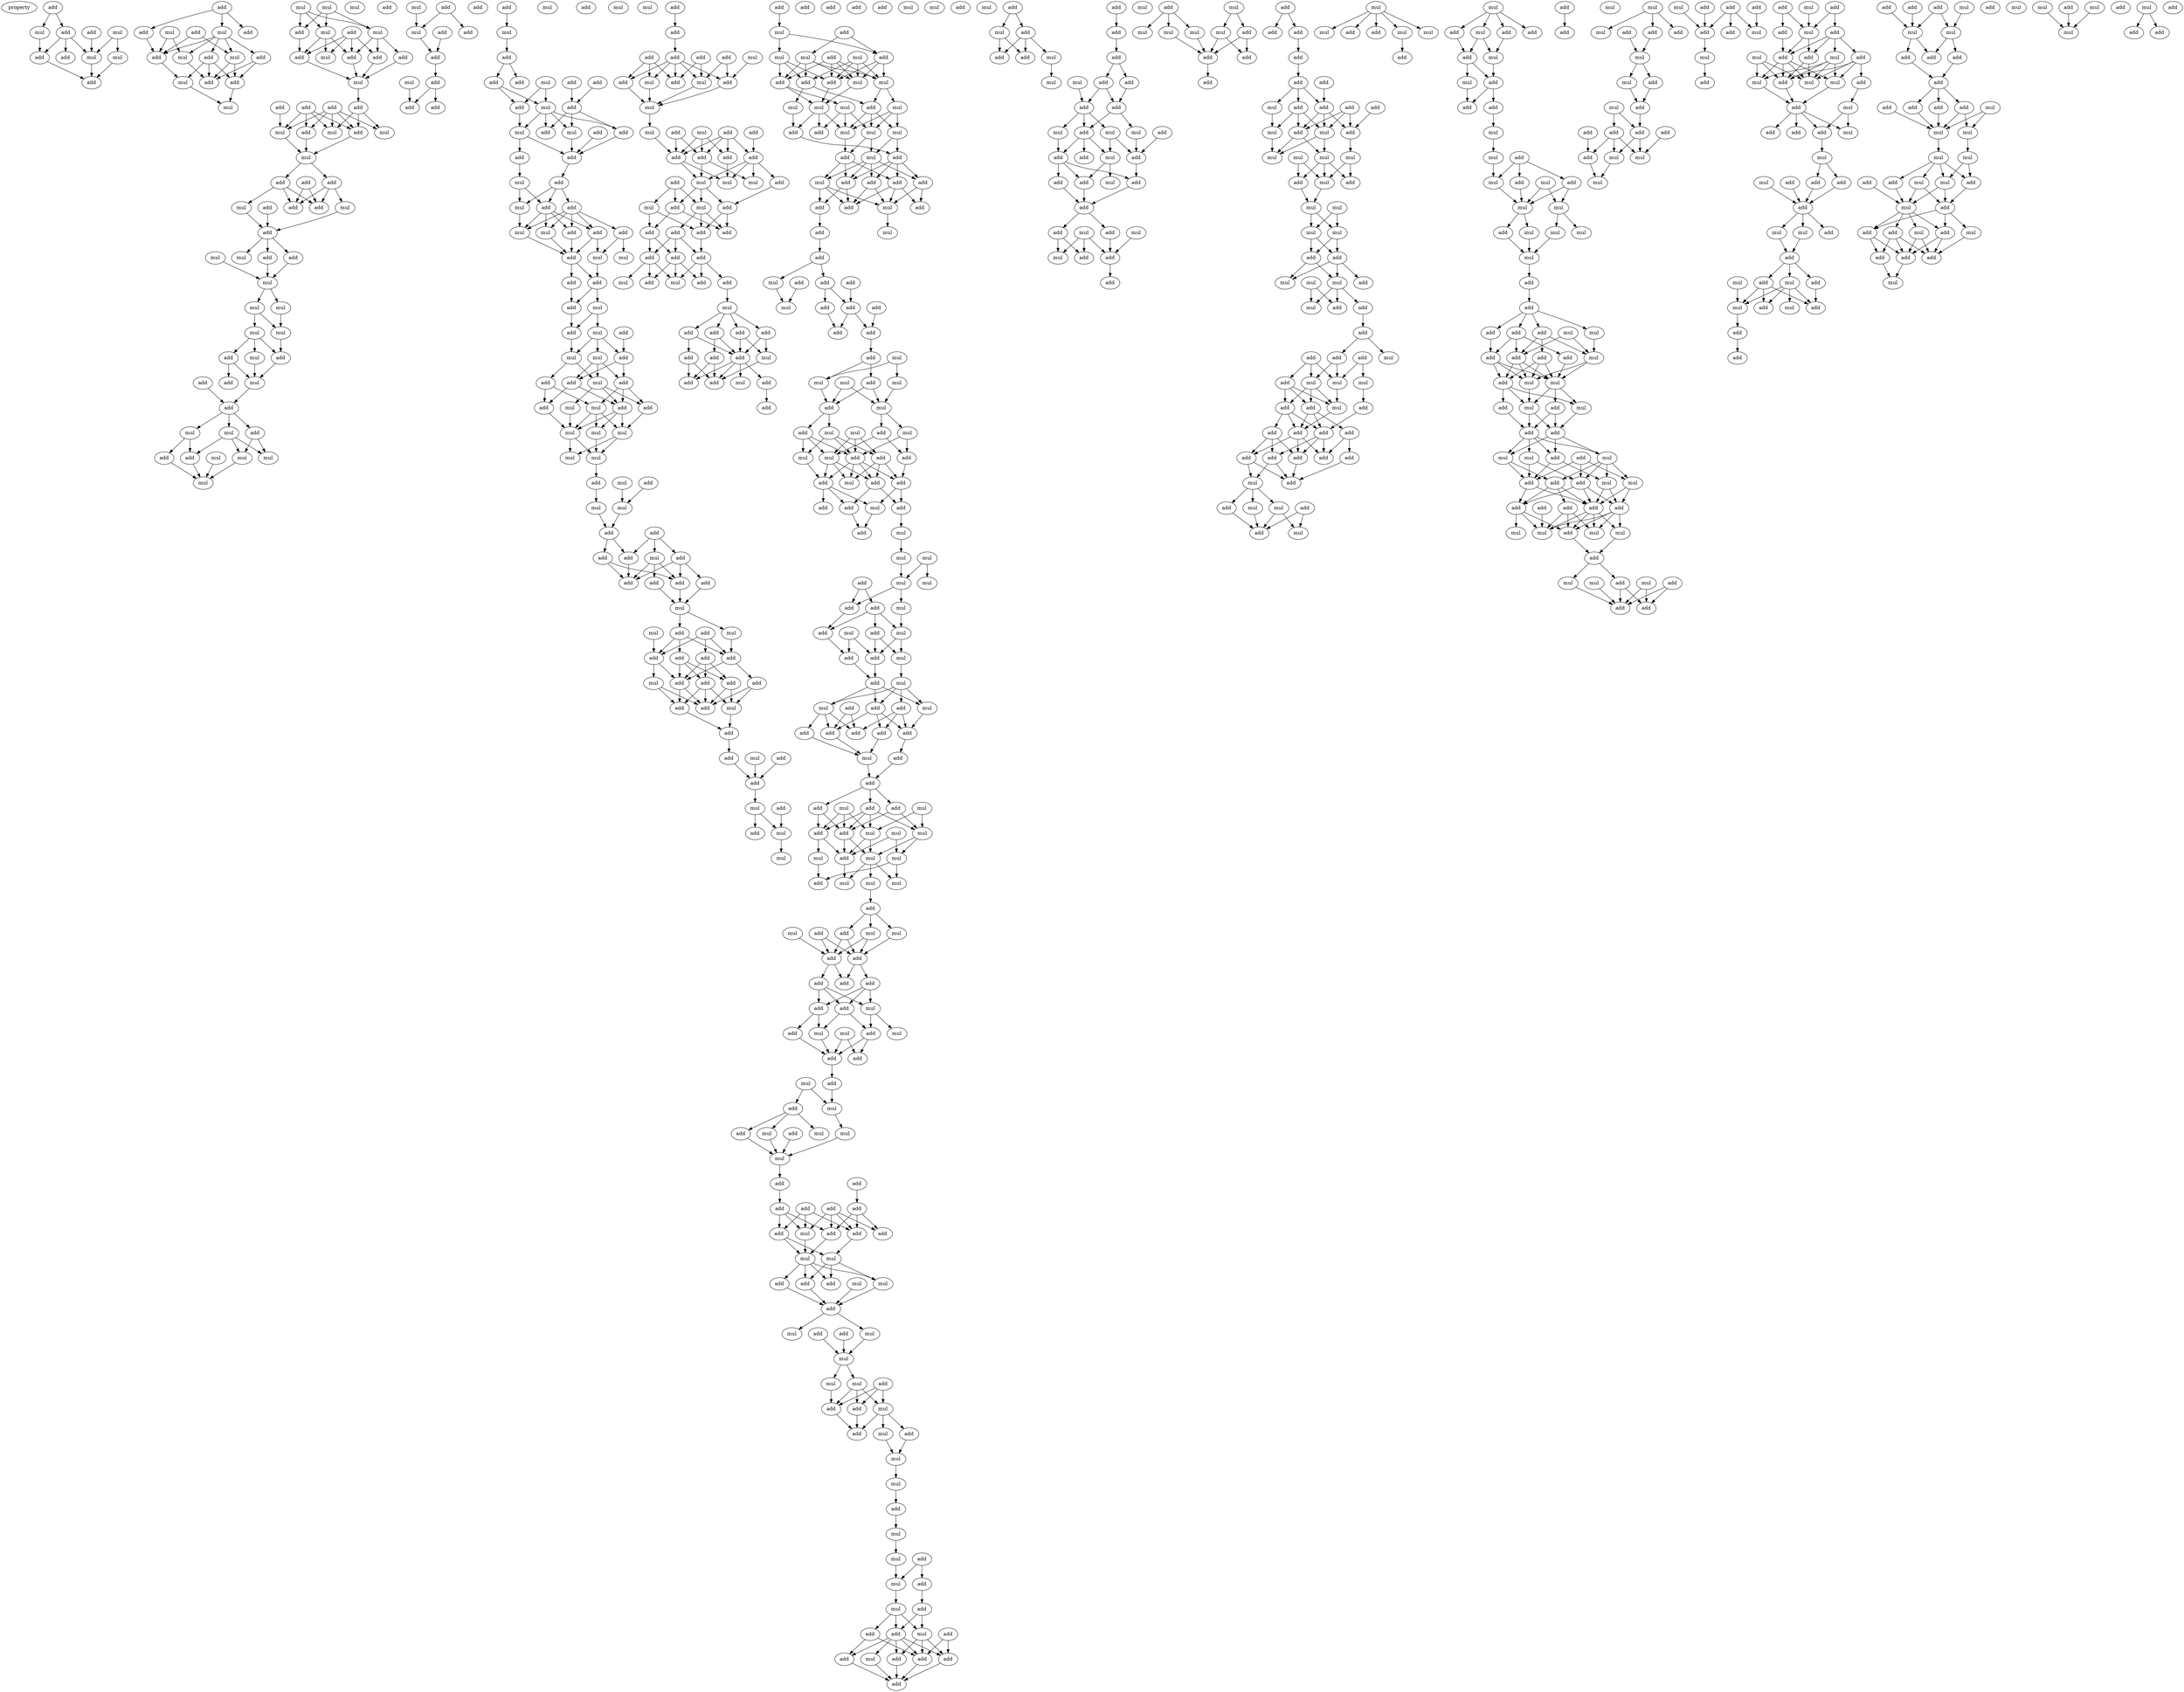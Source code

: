 digraph {
    node [fontcolor=black]
    property [mul=2,lf=1.1]
    0 [ label = add ];
    1 [ label = mul ];
    2 [ label = add ];
    3 [ label = mul ];
    4 [ label = add ];
    5 [ label = add ];
    6 [ label = add ];
    7 [ label = mul ];
    8 [ label = mul ];
    9 [ label = add ];
    10 [ label = add ];
    11 [ label = add ];
    12 [ label = add ];
    13 [ label = add ];
    14 [ label = mul ];
    15 [ label = mul ];
    16 [ label = mul ];
    17 [ label = add ];
    18 [ label = add ];
    19 [ label = add ];
    20 [ label = mul ];
    21 [ label = mul ];
    22 [ label = add ];
    23 [ label = add ];
    24 [ label = mul ];
    25 [ label = mul ];
    26 [ label = mul ];
    27 [ label = mul ];
    28 [ label = add ];
    29 [ label = mul ];
    30 [ label = add ];
    31 [ label = mul ];
    32 [ label = add ];
    33 [ label = add ];
    34 [ label = add ];
    35 [ label = add ];
    36 [ label = mul ];
    37 [ label = add ];
    38 [ label = add ];
    39 [ label = add ];
    40 [ label = add ];
    41 [ label = mul ];
    42 [ label = mul ];
    43 [ label = add ];
    44 [ label = mul ];
    45 [ label = add ];
    46 [ label = mul ];
    47 [ label = add ];
    48 [ label = add ];
    49 [ label = add ];
    50 [ label = add ];
    51 [ label = add ];
    52 [ label = mul ];
    53 [ label = mul ];
    54 [ label = add ];
    55 [ label = add ];
    56 [ label = add ];
    57 [ label = mul ];
    58 [ label = mul ];
    59 [ label = add ];
    60 [ label = mul ];
    61 [ label = mul ];
    62 [ label = mul ];
    63 [ label = mul ];
    64 [ label = add ];
    65 [ label = mul ];
    66 [ label = mul ];
    67 [ label = add ];
    68 [ label = add ];
    69 [ label = mul ];
    70 [ label = add ];
    71 [ label = add ];
    72 [ label = mul ];
    73 [ label = add ];
    74 [ label = mul ];
    75 [ label = add ];
    76 [ label = mul ];
    77 [ label = mul ];
    78 [ label = add ];
    79 [ label = add ];
    80 [ label = mul ];
    81 [ label = mul ];
    82 [ label = mul ];
    83 [ label = mul ];
    84 [ label = add ];
    85 [ label = add ];
    86 [ label = add ];
    87 [ label = mul ];
    88 [ label = add ];
    89 [ label = add ];
    90 [ label = mul ];
    91 [ label = add ];
    92 [ label = add ];
    93 [ label = add ];
    94 [ label = add ];
    95 [ label = mul ];
    96 [ label = add ];
    97 [ label = add ];
    98 [ label = add ];
    99 [ label = add ];
    100 [ label = mul ];
    101 [ label = add ];
    102 [ label = mul ];
    103 [ label = add ];
    104 [ label = add ];
    105 [ label = add ];
    106 [ label = mul ];
    107 [ label = add ];
    108 [ label = mul ];
    109 [ label = add ];
    110 [ label = add ];
    111 [ label = add ];
    112 [ label = add ];
    113 [ label = mul ];
    114 [ label = add ];
    115 [ label = mul ];
    116 [ label = add ];
    117 [ label = mul ];
    118 [ label = add ];
    119 [ label = add ];
    120 [ label = add ];
    121 [ label = mul ];
    122 [ label = mul ];
    123 [ label = add ];
    124 [ label = mul ];
    125 [ label = add ];
    126 [ label = add ];
    127 [ label = add ];
    128 [ label = mul ];
    129 [ label = mul ];
    130 [ label = add ];
    131 [ label = add ];
    132 [ label = mul ];
    133 [ label = add ];
    134 [ label = mul ];
    135 [ label = mul ];
    136 [ label = add ];
    137 [ label = add ];
    138 [ label = add ];
    139 [ label = add ];
    140 [ label = mul ];
    141 [ label = add ];
    142 [ label = add ];
    143 [ label = mul ];
    144 [ label = mul ];
    145 [ label = mul ];
    146 [ label = mul ];
    147 [ label = mul ];
    148 [ label = mul ];
    149 [ label = add ];
    150 [ label = mul ];
    151 [ label = add ];
    152 [ label = mul ];
    153 [ label = mul ];
    154 [ label = add ];
    155 [ label = add ];
    156 [ label = mul ];
    157 [ label = add ];
    158 [ label = add ];
    159 [ label = add ];
    160 [ label = add ];
    161 [ label = add ];
    162 [ label = add ];
    163 [ label = add ];
    164 [ label = mul ];
    165 [ label = mul ];
    166 [ label = add ];
    167 [ label = mul ];
    168 [ label = add ];
    169 [ label = add ];
    170 [ label = add ];
    171 [ label = add ];
    172 [ label = add ];
    173 [ label = mul ];
    174 [ label = add ];
    175 [ label = add ];
    176 [ label = add ];
    177 [ label = add ];
    178 [ label = add ];
    179 [ label = add ];
    180 [ label = mul ];
    181 [ label = add ];
    182 [ label = mul ];
    183 [ label = add ];
    184 [ label = add ];
    185 [ label = add ];
    186 [ label = add ];
    187 [ label = mul ];
    188 [ label = mul ];
    189 [ label = add ];
    190 [ label = mul ];
    191 [ label = mul ];
    192 [ label = add ];
    193 [ label = mul ];
    194 [ label = mul ];
    195 [ label = add ];
    196 [ label = add ];
    197 [ label = add ];
    198 [ label = add ];
    199 [ label = mul ];
    200 [ label = add ];
    201 [ label = add ];
    202 [ label = add ];
    203 [ label = add ];
    204 [ label = mul ];
    205 [ label = mul ];
    206 [ label = add ];
    207 [ label = mul ];
    208 [ label = mul ];
    209 [ label = add ];
    210 [ label = add ];
    211 [ label = add ];
    212 [ label = mul ];
    213 [ label = add ];
    214 [ label = add ];
    215 [ label = add ];
    216 [ label = add ];
    217 [ label = add ];
    218 [ label = add ];
    219 [ label = mul ];
    220 [ label = mul ];
    221 [ label = mul ];
    222 [ label = mul ];
    223 [ label = mul ];
    224 [ label = add ];
    225 [ label = add ];
    226 [ label = add ];
    227 [ label = add ];
    228 [ label = add ];
    229 [ label = add ];
    230 [ label = add ];
    231 [ label = add ];
    232 [ label = add ];
    233 [ label = add ];
    234 [ label = add ];
    235 [ label = mul ];
    236 [ label = add ];
    237 [ label = mul ];
    238 [ label = mul ];
    239 [ label = add ];
    240 [ label = add ];
    241 [ label = add ];
    242 [ label = add ];
    243 [ label = add ];
    244 [ label = mul ];
    245 [ label = add ];
    246 [ label = add ];
    247 [ label = mul ];
    248 [ label = add ];
    249 [ label = add ];
    250 [ label = add ];
    251 [ label = add ];
    252 [ label = add ];
    253 [ label = mul ];
    254 [ label = add ];
    255 [ label = add ];
    256 [ label = mul ];
    257 [ label = add ];
    258 [ label = mul ];
    259 [ label = mul ];
    260 [ label = add ];
    261 [ label = mul ];
    262 [ label = mul ];
    263 [ label = add ];
    264 [ label = add ];
    265 [ label = mul ];
    266 [ label = mul ];
    267 [ label = add ];
    268 [ label = mul ];
    269 [ label = mul ];
    270 [ label = mul ];
    271 [ label = mul ];
    272 [ label = add ];
    273 [ label = mul ];
    274 [ label = add ];
    275 [ label = add ];
    276 [ label = add ];
    277 [ label = mul ];
    278 [ label = add ];
    279 [ label = add ];
    280 [ label = add ];
    281 [ label = mul ];
    282 [ label = add ];
    283 [ label = add ];
    284 [ label = add ];
    285 [ label = mul ];
    286 [ label = add ];
    287 [ label = add ];
    288 [ label = mul ];
    289 [ label = add ];
    290 [ label = add ];
    291 [ label = add ];
    292 [ label = mul ];
    293 [ label = add ];
    294 [ label = add ];
    295 [ label = mul ];
    296 [ label = add ];
    297 [ label = add ];
    298 [ label = add ];
    299 [ label = add ];
    300 [ label = add ];
    301 [ label = mul ];
    302 [ label = add ];
    303 [ label = add ];
    304 [ label = mul ];
    305 [ label = mul ];
    306 [ label = add ];
    307 [ label = mul ];
    308 [ label = add ];
    309 [ label = mul ];
    310 [ label = mul ];
    311 [ label = mul ];
    312 [ label = add ];
    313 [ label = mul ];
    314 [ label = add ];
    315 [ label = add ];
    316 [ label = mul ];
    317 [ label = add ];
    318 [ label = add ];
    319 [ label = mul ];
    320 [ label = add ];
    321 [ label = mul ];
    322 [ label = add ];
    323 [ label = add ];
    324 [ label = add ];
    325 [ label = add ];
    326 [ label = add ];
    327 [ label = mul ];
    328 [ label = mul ];
    329 [ label = add ];
    330 [ label = mul ];
    331 [ label = mul ];
    332 [ label = add ];
    333 [ label = mul ];
    334 [ label = mul ];
    335 [ label = mul ];
    336 [ label = add ];
    337 [ label = add ];
    338 [ label = add ];
    339 [ label = add ];
    340 [ label = mul ];
    341 [ label = mul ];
    342 [ label = add ];
    343 [ label = mul ];
    344 [ label = add ];
    345 [ label = add ];
    346 [ label = mul ];
    347 [ label = add ];
    348 [ label = add ];
    349 [ label = mul ];
    350 [ label = mul ];
    351 [ label = add ];
    352 [ label = add ];
    353 [ label = add ];
    354 [ label = add ];
    355 [ label = add ];
    356 [ label = add ];
    357 [ label = add ];
    358 [ label = mul ];
    359 [ label = add ];
    360 [ label = add ];
    361 [ label = add ];
    362 [ label = add ];
    363 [ label = mul ];
    364 [ label = mul ];
    365 [ label = add ];
    366 [ label = add ];
    367 [ label = mul ];
    368 [ label = mul ];
    369 [ label = mul ];
    370 [ label = mul ];
    371 [ label = mul ];
    372 [ label = add ];
    373 [ label = mul ];
    374 [ label = mul ];
    375 [ label = add ];
    376 [ label = mul ];
    377 [ label = mul ];
    378 [ label = add ];
    379 [ label = mul ];
    380 [ label = add ];
    381 [ label = mul ];
    382 [ label = mul ];
    383 [ label = add ];
    384 [ label = add ];
    385 [ label = add ];
    386 [ label = add ];
    387 [ label = add ];
    388 [ label = add ];
    389 [ label = add ];
    390 [ label = add ];
    391 [ label = mul ];
    392 [ label = add ];
    393 [ label = mul ];
    394 [ label = add ];
    395 [ label = mul ];
    396 [ label = mul ];
    397 [ label = add ];
    398 [ label = add ];
    399 [ label = mul ];
    400 [ label = add ];
    401 [ label = mul ];
    402 [ label = add ];
    403 [ label = mul ];
    404 [ label = mul ];
    405 [ label = add ];
    406 [ label = add ];
    407 [ label = mul ];
    408 [ label = mul ];
    409 [ label = add ];
    410 [ label = add ];
    411 [ label = add ];
    412 [ label = add ];
    413 [ label = add ];
    414 [ label = add ];
    415 [ label = add ];
    416 [ label = add ];
    417 [ label = add ];
    418 [ label = mul ];
    419 [ label = add ];
    420 [ label = mul ];
    421 [ label = mul ];
    422 [ label = mul ];
    423 [ label = add ];
    424 [ label = add ];
    425 [ label = mul ];
    426 [ label = add ];
    427 [ label = add ];
    428 [ label = add ];
    429 [ label = mul ];
    430 [ label = mul ];
    431 [ label = add ];
    432 [ label = add ];
    433 [ label = mul ];
    434 [ label = mul ];
    435 [ label = add ];
    436 [ label = mul ];
    437 [ label = add ];
    438 [ label = add ];
    439 [ label = mul ];
    440 [ label = add ];
    441 [ label = mul ];
    442 [ label = add ];
    443 [ label = mul ];
    444 [ label = mul ];
    445 [ label = add ];
    446 [ label = add ];
    447 [ label = mul ];
    448 [ label = mul ];
    449 [ label = add ];
    450 [ label = mul ];
    451 [ label = mul ];
    452 [ label = add ];
    453 [ label = add ];
    454 [ label = mul ];
    455 [ label = add ];
    456 [ label = mul ];
    457 [ label = add ];
    458 [ label = add ];
    459 [ label = mul ];
    460 [ label = mul ];
    461 [ label = add ];
    462 [ label = add ];
    463 [ label = add ];
    464 [ label = mul ];
    465 [ label = add ];
    466 [ label = add ];
    467 [ label = add ];
    468 [ label = add ];
    469 [ label = add ];
    470 [ label = mul ];
    471 [ label = add ];
    472 [ label = mul ];
    473 [ label = add ];
    474 [ label = add ];
    475 [ label = mul ];
    476 [ label = add ];
    477 [ label = add ];
    478 [ label = add ];
    479 [ label = mul ];
    480 [ label = add ];
    481 [ label = add ];
    482 [ label = add ];
    483 [ label = add ];
    484 [ label = add ];
    485 [ label = mul ];
    486 [ label = mul ];
    487 [ label = mul ];
    488 [ label = add ];
    489 [ label = mul ];
    490 [ label = add ];
    491 [ label = add ];
    492 [ label = mul ];
    493 [ label = add ];
    494 [ label = add ];
    495 [ label = add ];
    496 [ label = add ];
    497 [ label = mul ];
    498 [ label = add ];
    499 [ label = add ];
    500 [ label = mul ];
    501 [ label = mul ];
    502 [ label = add ];
    503 [ label = add ];
    504 [ label = mul ];
    505 [ label = add ];
    506 [ label = add ];
    507 [ label = mul ];
    508 [ label = mul ];
    509 [ label = mul ];
    510 [ label = mul ];
    511 [ label = mul ];
    512 [ label = add ];
    513 [ label = add ];
    514 [ label = add ];
    515 [ label = add ];
    516 [ label = add ];
    517 [ label = add ];
    518 [ label = add ];
    519 [ label = add ];
    520 [ label = add ];
    521 [ label = add ];
    522 [ label = add ];
    523 [ label = add ];
    524 [ label = add ];
    525 [ label = mul ];
    526 [ label = add ];
    527 [ label = mul ];
    528 [ label = add ];
    529 [ label = add ];
    530 [ label = mul ];
    531 [ label = mul ];
    532 [ label = mul ];
    533 [ label = mul ];
    534 [ label = mul ];
    535 [ label = mul ];
    536 [ label = add ];
    537 [ label = add ];
    538 [ label = mul ];
    539 [ label = mul ];
    540 [ label = mul ];
    541 [ label = mul ];
    542 [ label = add ];
    543 [ label = add ];
    544 [ label = mul ];
    545 [ label = mul ];
    546 [ label = add ];
    547 [ label = mul ];
    548 [ label = add ];
    549 [ label = mul ];
    550 [ label = add ];
    551 [ label = add ];
    552 [ label = add ];
    553 [ label = mul ];
    554 [ label = add ];
    555 [ label = add ];
    556 [ label = mul ];
    557 [ label = mul ];
    558 [ label = add ];
    559 [ label = mul ];
    560 [ label = add ];
    561 [ label = add ];
    562 [ label = add ];
    563 [ label = mul ];
    564 [ label = add ];
    565 [ label = add ];
    566 [ label = add ];
    567 [ label = add ];
    568 [ label = add ];
    569 [ label = add ];
    570 [ label = add ];
    571 [ label = add ];
    572 [ label = add ];
    573 [ label = add ];
    574 [ label = mul ];
    575 [ label = add ];
    576 [ label = mul ];
    577 [ label = mul ];
    578 [ label = add ];
    579 [ label = mul ];
    580 [ label = add ];
    581 [ label = mul ];
    582 [ label = mul ];
    583 [ label = add ];
    584 [ label = add ];
    585 [ label = mul ];
    586 [ label = mul ];
    587 [ label = add ];
    588 [ label = mul ];
    589 [ label = add ];
    590 [ label = add ];
    591 [ label = add ];
    592 [ label = mul ];
    593 [ label = add ];
    594 [ label = mul ];
    595 [ label = add ];
    596 [ label = mul ];
    597 [ label = add ];
    598 [ label = add ];
    599 [ label = mul ];
    600 [ label = mul ];
    601 [ label = add ];
    602 [ label = add ];
    603 [ label = add ];
    604 [ label = add ];
    605 [ label = add ];
    606 [ label = mul ];
    607 [ label = mul ];
    608 [ label = mul ];
    609 [ label = mul ];
    610 [ label = mul ];
    611 [ label = mul ];
    612 [ label = mul ];
    613 [ label = add ];
    614 [ label = mul ];
    615 [ label = mul ];
    616 [ label = add ];
    617 [ label = add ];
    618 [ label = add ];
    619 [ label = add ];
    620 [ label = mul ];
    621 [ label = add ];
    622 [ label = mul ];
    623 [ label = mul ];
    624 [ label = add ];
    625 [ label = add ];
    626 [ label = add ];
    627 [ label = add ];
    628 [ label = mul ];
    629 [ label = add ];
    630 [ label = mul ];
    631 [ label = mul ];
    632 [ label = add ];
    633 [ label = mul ];
    634 [ label = add ];
    635 [ label = add ];
    636 [ label = add ];
    637 [ label = mul ];
    638 [ label = mul ];
    639 [ label = add ];
    640 [ label = mul ];
    641 [ label = add ];
    642 [ label = add ];
    643 [ label = mul ];
    644 [ label = add ];
    645 [ label = mul ];
    646 [ label = add ];
    647 [ label = add ];
    648 [ label = add ];
    649 [ label = add ];
    650 [ label = add ];
    651 [ label = add ];
    652 [ label = mul ];
    653 [ label = mul ];
    654 [ label = add ];
    655 [ label = mul ];
    656 [ label = mul ];
    657 [ label = add ];
    658 [ label = mul ];
    659 [ label = mul ];
    660 [ label = add ];
    661 [ label = mul ];
    662 [ label = add ];
    663 [ label = add ];
    664 [ label = add ];
    665 [ label = mul ];
    666 [ label = mul ];
    667 [ label = add ];
    668 [ label = add ];
    669 [ label = add ];
    670 [ label = mul ];
    671 [ label = mul ];
    672 [ label = add ];
    673 [ label = add ];
    674 [ label = mul ];
    675 [ label = add ];
    676 [ label = add ];
    677 [ label = add ];
    678 [ label = add ];
    679 [ label = add ];
    680 [ label = mul ];
    681 [ label = mul ];
    682 [ label = mul ];
    683 [ label = mul ];
    684 [ label = add ];
    685 [ label = add ];
    686 [ label = add ];
    687 [ label = add ];
    688 [ label = mul ];
    689 [ label = add ];
    690 [ label = mul ];
    691 [ label = mul ];
    692 [ label = add ];
    693 [ label = add ];
    694 [ label = add ];
    695 [ label = add ];
    696 [ label = mul ];
    697 [ label = add ];
    698 [ label = mul ];
    699 [ label = add ];
    700 [ label = add ];
    701 [ label = mul ];
    702 [ label = add ];
    703 [ label = mul ];
    704 [ label = add ];
    705 [ label = mul ];
    706 [ label = mul ];
    707 [ label = add ];
    708 [ label = mul ];
    709 [ label = add ];
    710 [ label = add ];
    711 [ label = add ];
    712 [ label = add ];
    713 [ label = mul ];
    714 [ label = mul ];
    715 [ label = mul ];
    716 [ label = add ];
    717 [ label = add ];
    718 [ label = add ];
    719 [ label = add ];
    720 [ label = mul ];
    721 [ label = add ];
    722 [ label = mul ];
    723 [ label = add ];
    724 [ label = mul ];
    725 [ label = add ];
    726 [ label = add ];
    727 [ label = mul ];
    728 [ label = add ];
    729 [ label = add ];
    730 [ label = mul ];
    731 [ label = mul ];
    732 [ label = add ];
    733 [ label = add ];
    734 [ label = mul ];
    735 [ label = add ];
    736 [ label = add ];
    737 [ label = add ];
    738 [ label = mul ];
    739 [ label = mul ];
    740 [ label = add ];
    741 [ label = add ];
    742 [ label = add ];
    743 [ label = add ];
    744 [ label = add ];
    745 [ label = mul ];
    746 [ label = add ];
    747 [ label = add ];
    748 [ label = add ];
    749 [ label = add ];
    750 [ label = mul ];
    751 [ label = mul ];
    752 [ label = mul ];
    753 [ label = mul ];
    754 [ label = mul ];
    755 [ label = add ];
    756 [ label = mul ];
    757 [ label = mul ];
    758 [ label = add ];
    759 [ label = add ];
    760 [ label = mul ];
    761 [ label = add ];
    762 [ label = mul ];
    763 [ label = add ];
    764 [ label = add ];
    765 [ label = mul ];
    766 [ label = add ];
    767 [ label = add ];
    768 [ label = add ];
    769 [ label = add ];
    770 [ label = mul ];
    771 [ label = mul ];
    772 [ label = add ];
    773 [ label = mul ];
    774 [ label = add ];
    775 [ label = mul ];
    776 [ label = mul ];
    777 [ label = add ];
    778 [ label = add ];
    779 [ label = add ];
    0 -> 1 [ name = 0 ];
    0 -> 4 [ name = 1 ];
    1 -> 5 [ name = 2 ];
    2 -> 7 [ name = 3 ];
    3 -> 7 [ name = 4 ];
    3 -> 8 [ name = 5 ];
    4 -> 5 [ name = 6 ];
    4 -> 6 [ name = 7 ];
    4 -> 7 [ name = 8 ];
    5 -> 9 [ name = 9 ];
    7 -> 9 [ name = 10 ];
    8 -> 9 [ name = 11 ];
    10 -> 11 [ name = 12 ];
    10 -> 13 [ name = 13 ];
    10 -> 14 [ name = 14 ];
    11 -> 19 [ name = 15 ];
    12 -> 19 [ name = 16 ];
    12 -> 20 [ name = 17 ];
    14 -> 16 [ name = 18 ];
    14 -> 17 [ name = 19 ];
    14 -> 18 [ name = 20 ];
    14 -> 19 [ name = 21 ];
    14 -> 20 [ name = 22 ];
    15 -> 16 [ name = 23 ];
    15 -> 19 [ name = 24 ];
    16 -> 23 [ name = 25 ];
    17 -> 22 [ name = 26 ];
    17 -> 23 [ name = 27 ];
    18 -> 21 [ name = 28 ];
    18 -> 22 [ name = 29 ];
    18 -> 23 [ name = 30 ];
    19 -> 21 [ name = 31 ];
    20 -> 22 [ name = 32 ];
    20 -> 23 [ name = 33 ];
    21 -> 24 [ name = 34 ];
    22 -> 24 [ name = 35 ];
    25 -> 27 [ name = 36 ];
    25 -> 29 [ name = 37 ];
    25 -> 30 [ name = 38 ];
    26 -> 27 [ name = 39 ];
    26 -> 29 [ name = 40 ];
    26 -> 30 [ name = 41 ];
    27 -> 32 [ name = 42 ];
    27 -> 33 [ name = 43 ];
    27 -> 35 [ name = 44 ];
    28 -> 31 [ name = 45 ];
    28 -> 33 [ name = 46 ];
    28 -> 34 [ name = 47 ];
    28 -> 35 [ name = 48 ];
    29 -> 31 [ name = 49 ];
    29 -> 34 [ name = 50 ];
    29 -> 35 [ name = 51 ];
    30 -> 34 [ name = 52 ];
    32 -> 36 [ name = 53 ];
    33 -> 36 [ name = 54 ];
    34 -> 36 [ name = 55 ];
    35 -> 36 [ name = 56 ];
    36 -> 39 [ name = 57 ];
    37 -> 42 [ name = 58 ];
    38 -> 41 [ name = 59 ];
    38 -> 42 [ name = 60 ];
    38 -> 43 [ name = 61 ];
    38 -> 45 [ name = 62 ];
    39 -> 41 [ name = 63 ];
    39 -> 44 [ name = 64 ];
    39 -> 45 [ name = 65 ];
    40 -> 41 [ name = 66 ];
    40 -> 42 [ name = 67 ];
    40 -> 43 [ name = 68 ];
    40 -> 44 [ name = 69 ];
    40 -> 45 [ name = 70 ];
    42 -> 46 [ name = 71 ];
    43 -> 46 [ name = 72 ];
    45 -> 46 [ name = 73 ];
    46 -> 47 [ name = 74 ];
    46 -> 48 [ name = 75 ];
    47 -> 50 [ name = 76 ];
    47 -> 53 [ name = 77 ];
    47 -> 54 [ name = 78 ];
    48 -> 50 [ name = 79 ];
    48 -> 52 [ name = 80 ];
    48 -> 54 [ name = 81 ];
    49 -> 50 [ name = 82 ];
    49 -> 54 [ name = 83 ];
    51 -> 55 [ name = 84 ];
    52 -> 55 [ name = 85 ];
    53 -> 55 [ name = 86 ];
    55 -> 56 [ name = 87 ];
    55 -> 57 [ name = 88 ];
    55 -> 59 [ name = 89 ];
    56 -> 61 [ name = 90 ];
    59 -> 61 [ name = 91 ];
    60 -> 61 [ name = 92 ];
    61 -> 62 [ name = 93 ];
    61 -> 63 [ name = 94 ];
    62 -> 65 [ name = 95 ];
    62 -> 66 [ name = 96 ];
    63 -> 65 [ name = 97 ];
    65 -> 67 [ name = 98 ];
    66 -> 67 [ name = 99 ];
    66 -> 68 [ name = 100 ];
    66 -> 69 [ name = 101 ];
    67 -> 72 [ name = 102 ];
    68 -> 70 [ name = 103 ];
    68 -> 72 [ name = 104 ];
    69 -> 72 [ name = 105 ];
    71 -> 73 [ name = 106 ];
    72 -> 73 [ name = 107 ];
    73 -> 74 [ name = 108 ];
    73 -> 75 [ name = 109 ];
    73 -> 76 [ name = 110 ];
    74 -> 79 [ name = 111 ];
    74 -> 80 [ name = 112 ];
    74 -> 81 [ name = 113 ];
    75 -> 80 [ name = 114 ];
    75 -> 81 [ name = 115 ];
    76 -> 78 [ name = 116 ];
    76 -> 79 [ name = 117 ];
    77 -> 82 [ name = 118 ];
    78 -> 82 [ name = 119 ];
    79 -> 82 [ name = 120 ];
    80 -> 82 [ name = 121 ];
    83 -> 87 [ name = 122 ];
    84 -> 85 [ name = 123 ];
    84 -> 87 [ name = 124 ];
    86 -> 89 [ name = 125 ];
    87 -> 89 [ name = 126 ];
    89 -> 91 [ name = 127 ];
    90 -> 92 [ name = 128 ];
    91 -> 92 [ name = 129 ];
    91 -> 93 [ name = 130 ];
    94 -> 95 [ name = 131 ];
    95 -> 96 [ name = 132 ];
    96 -> 99 [ name = 133 ];
    96 -> 101 [ name = 134 ];
    97 -> 104 [ name = 135 ];
    98 -> 104 [ name = 136 ];
    100 -> 102 [ name = 137 ];
    100 -> 103 [ name = 138 ];
    101 -> 102 [ name = 139 ];
    101 -> 103 [ name = 140 ];
    102 -> 105 [ name = 141 ];
    102 -> 106 [ name = 142 ];
    102 -> 107 [ name = 143 ];
    102 -> 108 [ name = 144 ];
    103 -> 106 [ name = 145 ];
    104 -> 105 [ name = 146 ];
    104 -> 107 [ name = 147 ];
    104 -> 108 [ name = 148 ];
    105 -> 111 [ name = 149 ];
    106 -> 110 [ name = 150 ];
    106 -> 111 [ name = 151 ];
    108 -> 111 [ name = 152 ];
    109 -> 111 [ name = 153 ];
    110 -> 113 [ name = 154 ];
    111 -> 112 [ name = 155 ];
    112 -> 114 [ name = 156 ];
    112 -> 115 [ name = 157 ];
    112 -> 116 [ name = 158 ];
    113 -> 114 [ name = 159 ];
    113 -> 115 [ name = 160 ];
    114 -> 117 [ name = 161 ];
    114 -> 118 [ name = 162 ];
    114 -> 120 [ name = 163 ];
    114 -> 121 [ name = 164 ];
    115 -> 121 [ name = 165 ];
    116 -> 117 [ name = 166 ];
    116 -> 118 [ name = 167 ];
    116 -> 119 [ name = 168 ];
    116 -> 120 [ name = 169 ];
    116 -> 121 [ name = 170 ];
    117 -> 123 [ name = 171 ];
    118 -> 123 [ name = 172 ];
    119 -> 122 [ name = 173 ];
    119 -> 124 [ name = 174 ];
    120 -> 123 [ name = 175 ];
    120 -> 124 [ name = 176 ];
    121 -> 123 [ name = 177 ];
    123 -> 125 [ name = 178 ];
    123 -> 126 [ name = 179 ];
    124 -> 126 [ name = 180 ];
    125 -> 127 [ name = 181 ];
    126 -> 127 [ name = 182 ];
    126 -> 128 [ name = 183 ];
    127 -> 131 [ name = 184 ];
    128 -> 129 [ name = 185 ];
    128 -> 131 [ name = 186 ];
    129 -> 132 [ name = 187 ];
    129 -> 133 [ name = 188 ];
    129 -> 134 [ name = 189 ];
    130 -> 133 [ name = 190 ];
    131 -> 134 [ name = 191 ];
    132 -> 135 [ name = 192 ];
    132 -> 137 [ name = 193 ];
    132 -> 138 [ name = 194 ];
    133 -> 137 [ name = 195 ];
    133 -> 138 [ name = 196 ];
    134 -> 135 [ name = 197 ];
    134 -> 136 [ name = 198 ];
    135 -> 139 [ name = 199 ];
    135 -> 140 [ name = 200 ];
    135 -> 142 [ name = 201 ];
    136 -> 141 [ name = 202 ];
    136 -> 143 [ name = 203 ];
    137 -> 139 [ name = 204 ];
    137 -> 142 [ name = 205 ];
    137 -> 143 [ name = 206 ];
    138 -> 141 [ name = 207 ];
    138 -> 142 [ name = 208 ];
    139 -> 146 [ name = 209 ];
    140 -> 145 [ name = 210 ];
    141 -> 145 [ name = 211 ];
    142 -> 144 [ name = 212 ];
    142 -> 145 [ name = 213 ];
    142 -> 146 [ name = 214 ];
    143 -> 144 [ name = 215 ];
    143 -> 145 [ name = 216 ];
    143 -> 146 [ name = 217 ];
    144 -> 147 [ name = 218 ];
    145 -> 147 [ name = 219 ];
    145 -> 148 [ name = 220 ];
    146 -> 147 [ name = 221 ];
    146 -> 148 [ name = 222 ];
    147 -> 151 [ name = 223 ];
    149 -> 152 [ name = 224 ];
    150 -> 152 [ name = 225 ];
    151 -> 153 [ name = 226 ];
    152 -> 155 [ name = 227 ];
    153 -> 155 [ name = 228 ];
    154 -> 156 [ name = 229 ];
    154 -> 157 [ name = 230 ];
    154 -> 159 [ name = 231 ];
    155 -> 158 [ name = 232 ];
    155 -> 159 [ name = 233 ];
    156 -> 161 [ name = 234 ];
    156 -> 162 [ name = 235 ];
    156 -> 163 [ name = 236 ];
    157 -> 160 [ name = 237 ];
    157 -> 161 [ name = 238 ];
    157 -> 162 [ name = 239 ];
    158 -> 161 [ name = 240 ];
    158 -> 162 [ name = 241 ];
    159 -> 162 [ name = 242 ];
    160 -> 164 [ name = 243 ];
    161 -> 164 [ name = 244 ];
    163 -> 164 [ name = 245 ];
    164 -> 165 [ name = 246 ];
    164 -> 168 [ name = 247 ];
    165 -> 169 [ name = 248 ];
    166 -> 169 [ name = 249 ];
    166 -> 171 [ name = 250 ];
    166 -> 172 [ name = 251 ];
    167 -> 172 [ name = 252 ];
    168 -> 169 [ name = 253 ];
    168 -> 170 [ name = 254 ];
    168 -> 172 [ name = 255 ];
    169 -> 176 [ name = 256 ];
    169 -> 177 [ name = 257 ];
    170 -> 174 [ name = 258 ];
    170 -> 175 [ name = 259 ];
    170 -> 176 [ name = 260 ];
    171 -> 174 [ name = 261 ];
    171 -> 175 [ name = 262 ];
    171 -> 176 [ name = 263 ];
    172 -> 173 [ name = 264 ];
    172 -> 176 [ name = 265 ];
    173 -> 178 [ name = 266 ];
    173 -> 179 [ name = 267 ];
    174 -> 178 [ name = 268 ];
    174 -> 179 [ name = 269 ];
    174 -> 180 [ name = 270 ];
    175 -> 179 [ name = 271 ];
    175 -> 180 [ name = 272 ];
    176 -> 178 [ name = 273 ];
    176 -> 179 [ name = 274 ];
    177 -> 179 [ name = 275 ];
    177 -> 180 [ name = 276 ];
    178 -> 181 [ name = 277 ];
    180 -> 181 [ name = 278 ];
    181 -> 183 [ name = 279 ];
    182 -> 185 [ name = 280 ];
    183 -> 185 [ name = 281 ];
    184 -> 185 [ name = 282 ];
    185 -> 187 [ name = 283 ];
    186 -> 190 [ name = 284 ];
    187 -> 189 [ name = 285 ];
    187 -> 190 [ name = 286 ];
    190 -> 191 [ name = 287 ];
    195 -> 196 [ name = 288 ];
    196 -> 198 [ name = 289 ];
    197 -> 202 [ name = 290 ];
    197 -> 205 [ name = 291 ];
    198 -> 202 [ name = 292 ];
    198 -> 203 [ name = 293 ];
    198 -> 204 [ name = 294 ];
    198 -> 205 [ name = 295 ];
    198 -> 206 [ name = 296 ];
    199 -> 203 [ name = 297 ];
    200 -> 203 [ name = 298 ];
    200 -> 205 [ name = 299 ];
    201 -> 202 [ name = 300 ];
    201 -> 204 [ name = 301 ];
    201 -> 206 [ name = 302 ];
    203 -> 207 [ name = 303 ];
    204 -> 207 [ name = 304 ];
    205 -> 207 [ name = 305 ];
    206 -> 207 [ name = 306 ];
    207 -> 208 [ name = 307 ];
    208 -> 216 [ name = 308 ];
    209 -> 213 [ name = 309 ];
    209 -> 214 [ name = 310 ];
    209 -> 215 [ name = 311 ];
    209 -> 216 [ name = 312 ];
    210 -> 213 [ name = 313 ];
    210 -> 216 [ name = 314 ];
    211 -> 214 [ name = 315 ];
    212 -> 213 [ name = 316 ];
    212 -> 215 [ name = 317 ];
    212 -> 216 [ name = 318 ];
    213 -> 219 [ name = 319 ];
    213 -> 220 [ name = 320 ];
    214 -> 217 [ name = 321 ];
    214 -> 219 [ name = 322 ];
    214 -> 220 [ name = 323 ];
    214 -> 221 [ name = 324 ];
    215 -> 221 [ name = 325 ];
    216 -> 219 [ name = 326 ];
    216 -> 221 [ name = 327 ];
    217 -> 224 [ name = 328 ];
    218 -> 222 [ name = 329 ];
    218 -> 223 [ name = 330 ];
    218 -> 225 [ name = 331 ];
    219 -> 223 [ name = 332 ];
    219 -> 224 [ name = 333 ];
    219 -> 225 [ name = 334 ];
    222 -> 227 [ name = 335 ];
    222 -> 229 [ name = 336 ];
    223 -> 226 [ name = 337 ];
    223 -> 227 [ name = 338 ];
    223 -> 228 [ name = 339 ];
    224 -> 226 [ name = 340 ];
    224 -> 227 [ name = 341 ];
    225 -> 226 [ name = 342 ];
    225 -> 229 [ name = 343 ];
    227 -> 232 [ name = 344 ];
    228 -> 230 [ name = 345 ];
    228 -> 231 [ name = 346 ];
    228 -> 232 [ name = 347 ];
    229 -> 230 [ name = 348 ];
    229 -> 231 [ name = 349 ];
    230 -> 233 [ name = 350 ];
    230 -> 234 [ name = 351 ];
    230 -> 237 [ name = 352 ];
    231 -> 233 [ name = 353 ];
    231 -> 235 [ name = 354 ];
    231 -> 237 [ name = 355 ];
    232 -> 234 [ name = 356 ];
    232 -> 236 [ name = 357 ];
    232 -> 237 [ name = 358 ];
    236 -> 238 [ name = 359 ];
    238 -> 239 [ name = 360 ];
    238 -> 240 [ name = 361 ];
    238 -> 241 [ name = 362 ];
    238 -> 242 [ name = 363 ];
    239 -> 245 [ name = 364 ];
    239 -> 246 [ name = 365 ];
    240 -> 244 [ name = 366 ];
    240 -> 246 [ name = 367 ];
    241 -> 244 [ name = 368 ];
    241 -> 246 [ name = 369 ];
    242 -> 243 [ name = 370 ];
    242 -> 246 [ name = 371 ];
    243 -> 248 [ name = 372 ];
    243 -> 249 [ name = 373 ];
    244 -> 249 [ name = 374 ];
    245 -> 248 [ name = 375 ];
    245 -> 249 [ name = 376 ];
    246 -> 247 [ name = 377 ];
    246 -> 248 [ name = 378 ];
    246 -> 249 [ name = 379 ];
    246 -> 250 [ name = 380 ];
    250 -> 251 [ name = 381 ];
    252 -> 253 [ name = 382 ];
    253 -> 255 [ name = 383 ];
    253 -> 256 [ name = 384 ];
    254 -> 255 [ name = 385 ];
    254 -> 258 [ name = 386 ];
    255 -> 261 [ name = 387 ];
    255 -> 262 [ name = 388 ];
    255 -> 263 [ name = 389 ];
    256 -> 260 [ name = 390 ];
    256 -> 263 [ name = 391 ];
    256 -> 264 [ name = 392 ];
    257 -> 260 [ name = 393 ];
    257 -> 261 [ name = 394 ];
    257 -> 262 [ name = 395 ];
    257 -> 263 [ name = 396 ];
    258 -> 260 [ name = 397 ];
    258 -> 261 [ name = 398 ];
    258 -> 262 [ name = 399 ];
    258 -> 264 [ name = 400 ];
    259 -> 261 [ name = 401 ];
    259 -> 262 [ name = 402 ];
    259 -> 263 [ name = 403 ];
    259 -> 264 [ name = 404 ];
    260 -> 266 [ name = 405 ];
    260 -> 269 [ name = 406 ];
    261 -> 269 [ name = 407 ];
    262 -> 265 [ name = 408 ];
    262 -> 267 [ name = 409 ];
    263 -> 269 [ name = 410 ];
    264 -> 267 [ name = 411 ];
    264 -> 268 [ name = 412 ];
    265 -> 270 [ name = 413 ];
    265 -> 271 [ name = 414 ];
    265 -> 273 [ name = 415 ];
    266 -> 270 [ name = 416 ];
    266 -> 271 [ name = 417 ];
    266 -> 274 [ name = 418 ];
    267 -> 270 [ name = 419 ];
    267 -> 271 [ name = 420 ];
    267 -> 273 [ name = 421 ];
    268 -> 272 [ name = 422 ];
    269 -> 270 [ name = 423 ];
    269 -> 272 [ name = 424 ];
    269 -> 274 [ name = 425 ];
    270 -> 276 [ name = 426 ];
    271 -> 276 [ name = 427 ];
    271 -> 277 [ name = 428 ];
    272 -> 275 [ name = 429 ];
    273 -> 275 [ name = 430 ];
    273 -> 277 [ name = 431 ];
    275 -> 278 [ name = 432 ];
    275 -> 279 [ name = 433 ];
    275 -> 280 [ name = 434 ];
    275 -> 282 [ name = 435 ];
    276 -> 279 [ name = 436 ];
    276 -> 280 [ name = 437 ];
    276 -> 281 [ name = 438 ];
    277 -> 278 [ name = 439 ];
    277 -> 279 [ name = 440 ];
    277 -> 281 [ name = 441 ];
    277 -> 282 [ name = 442 ];
    278 -> 283 [ name = 443 ];
    278 -> 285 [ name = 444 ];
    279 -> 283 [ name = 445 ];
    279 -> 286 [ name = 446 ];
    280 -> 283 [ name = 447 ];
    280 -> 284 [ name = 448 ];
    280 -> 285 [ name = 449 ];
    281 -> 283 [ name = 450 ];
    281 -> 285 [ name = 451 ];
    281 -> 286 [ name = 452 ];
    282 -> 284 [ name = 453 ];
    282 -> 285 [ name = 454 ];
    285 -> 288 [ name = 455 ];
    286 -> 289 [ name = 456 ];
    289 -> 290 [ name = 457 ];
    290 -> 292 [ name = 458 ];
    290 -> 294 [ name = 459 ];
    291 -> 295 [ name = 460 ];
    292 -> 295 [ name = 461 ];
    293 -> 297 [ name = 462 ];
    294 -> 297 [ name = 463 ];
    294 -> 298 [ name = 464 ];
    296 -> 300 [ name = 465 ];
    297 -> 299 [ name = 466 ];
    297 -> 300 [ name = 467 ];
    298 -> 299 [ name = 468 ];
    300 -> 302 [ name = 469 ];
    301 -> 304 [ name = 470 ];
    301 -> 305 [ name = 471 ];
    302 -> 305 [ name = 472 ];
    302 -> 306 [ name = 473 ];
    304 -> 309 [ name = 474 ];
    305 -> 308 [ name = 475 ];
    306 -> 308 [ name = 476 ];
    306 -> 309 [ name = 477 ];
    307 -> 308 [ name = 478 ];
    307 -> 309 [ name = 479 ];
    308 -> 312 [ name = 480 ];
    308 -> 313 [ name = 481 ];
    309 -> 310 [ name = 482 ];
    309 -> 314 [ name = 483 ];
    310 -> 317 [ name = 484 ];
    310 -> 318 [ name = 485 ];
    311 -> 315 [ name = 486 ];
    311 -> 318 [ name = 487 ];
    311 -> 319 [ name = 488 ];
    312 -> 316 [ name = 489 ];
    312 -> 318 [ name = 490 ];
    312 -> 319 [ name = 491 ];
    313 -> 315 [ name = 492 ];
    313 -> 316 [ name = 493 ];
    313 -> 318 [ name = 494 ];
    314 -> 317 [ name = 495 ];
    314 -> 319 [ name = 496 ];
    315 -> 321 [ name = 497 ];
    315 -> 322 [ name = 498 ];
    315 -> 323 [ name = 499 ];
    316 -> 320 [ name = 500 ];
    317 -> 322 [ name = 501 ];
    318 -> 320 [ name = 502 ];
    318 -> 321 [ name = 503 ];
    318 -> 322 [ name = 504 ];
    318 -> 323 [ name = 505 ];
    319 -> 320 [ name = 506 ];
    319 -> 321 [ name = 507 ];
    319 -> 323 [ name = 508 ];
    320 -> 325 [ name = 509 ];
    320 -> 326 [ name = 510 ];
    320 -> 327 [ name = 511 ];
    322 -> 324 [ name = 512 ];
    322 -> 327 [ name = 513 ];
    323 -> 324 [ name = 514 ];
    323 -> 326 [ name = 515 ];
    324 -> 328 [ name = 516 ];
    326 -> 329 [ name = 517 ];
    327 -> 329 [ name = 518 ];
    328 -> 330 [ name = 519 ];
    330 -> 333 [ name = 520 ];
    331 -> 333 [ name = 521 ];
    331 -> 334 [ name = 522 ];
    332 -> 336 [ name = 523 ];
    332 -> 337 [ name = 524 ];
    333 -> 335 [ name = 525 ];
    333 -> 336 [ name = 526 ];
    335 -> 341 [ name = 527 ];
    336 -> 339 [ name = 528 ];
    337 -> 338 [ name = 529 ];
    337 -> 339 [ name = 530 ];
    337 -> 341 [ name = 531 ];
    338 -> 343 [ name = 532 ];
    338 -> 344 [ name = 533 ];
    339 -> 342 [ name = 534 ];
    340 -> 342 [ name = 535 ];
    340 -> 344 [ name = 536 ];
    341 -> 343 [ name = 537 ];
    341 -> 344 [ name = 538 ];
    342 -> 345 [ name = 539 ];
    343 -> 346 [ name = 540 ];
    344 -> 345 [ name = 541 ];
    345 -> 347 [ name = 542 ];
    345 -> 349 [ name = 543 ];
    345 -> 350 [ name = 544 ];
    346 -> 347 [ name = 545 ];
    346 -> 348 [ name = 546 ];
    346 -> 349 [ name = 547 ];
    346 -> 350 [ name = 548 ];
    347 -> 352 [ name = 549 ];
    347 -> 353 [ name = 550 ];
    347 -> 355 [ name = 551 ];
    348 -> 352 [ name = 552 ];
    348 -> 353 [ name = 553 ];
    348 -> 354 [ name = 554 ];
    349 -> 353 [ name = 555 ];
    350 -> 354 [ name = 556 ];
    350 -> 355 [ name = 557 ];
    350 -> 356 [ name = 558 ];
    351 -> 354 [ name = 559 ];
    351 -> 355 [ name = 560 ];
    352 -> 358 [ name = 561 ];
    353 -> 357 [ name = 562 ];
    355 -> 358 [ name = 563 ];
    356 -> 358 [ name = 564 ];
    357 -> 359 [ name = 565 ];
    358 -> 359 [ name = 566 ];
    359 -> 360 [ name = 567 ];
    359 -> 361 [ name = 568 ];
    359 -> 362 [ name = 569 ];
    360 -> 365 [ name = 570 ];
    360 -> 366 [ name = 571 ];
    361 -> 365 [ name = 572 ];
    361 -> 368 [ name = 573 ];
    362 -> 365 [ name = 574 ];
    362 -> 366 [ name = 575 ];
    362 -> 367 [ name = 576 ];
    362 -> 368 [ name = 577 ];
    363 -> 367 [ name = 578 ];
    363 -> 368 [ name = 579 ];
    364 -> 365 [ name = 580 ];
    364 -> 366 [ name = 581 ];
    364 -> 367 [ name = 582 ];
    365 -> 371 [ name = 583 ];
    365 -> 372 [ name = 584 ];
    366 -> 370 [ name = 585 ];
    366 -> 372 [ name = 586 ];
    367 -> 371 [ name = 587 ];
    367 -> 372 [ name = 588 ];
    368 -> 371 [ name = 589 ];
    368 -> 373 [ name = 590 ];
    369 -> 372 [ name = 591 ];
    369 -> 373 [ name = 592 ];
    370 -> 375 [ name = 593 ];
    371 -> 374 [ name = 594 ];
    371 -> 376 [ name = 595 ];
    371 -> 377 [ name = 596 ];
    372 -> 374 [ name = 597 ];
    373 -> 375 [ name = 598 ];
    373 -> 377 [ name = 599 ];
    376 -> 378 [ name = 600 ];
    378 -> 379 [ name = 601 ];
    378 -> 381 [ name = 602 ];
    378 -> 383 [ name = 603 ];
    379 -> 384 [ name = 604 ];
    379 -> 385 [ name = 605 ];
    380 -> 384 [ name = 606 ];
    380 -> 385 [ name = 607 ];
    381 -> 384 [ name = 608 ];
    382 -> 385 [ name = 609 ];
    383 -> 384 [ name = 610 ];
    383 -> 385 [ name = 611 ];
    384 -> 387 [ name = 612 ];
    384 -> 388 [ name = 613 ];
    385 -> 386 [ name = 614 ];
    385 -> 388 [ name = 615 ];
    386 -> 389 [ name = 616 ];
    386 -> 390 [ name = 617 ];
    386 -> 391 [ name = 618 ];
    387 -> 389 [ name = 619 ];
    387 -> 390 [ name = 620 ];
    387 -> 391 [ name = 621 ];
    389 -> 392 [ name = 622 ];
    389 -> 395 [ name = 623 ];
    390 -> 394 [ name = 624 ];
    390 -> 395 [ name = 625 ];
    391 -> 393 [ name = 626 ];
    391 -> 394 [ name = 627 ];
    392 -> 398 [ name = 628 ];
    394 -> 397 [ name = 629 ];
    394 -> 398 [ name = 630 ];
    395 -> 398 [ name = 631 ];
    396 -> 397 [ name = 632 ];
    396 -> 398 [ name = 633 ];
    398 -> 400 [ name = 634 ];
    399 -> 401 [ name = 635 ];
    399 -> 402 [ name = 636 ];
    400 -> 401 [ name = 637 ];
    401 -> 407 [ name = 638 ];
    402 -> 403 [ name = 639 ];
    402 -> 404 [ name = 640 ];
    402 -> 406 [ name = 641 ];
    403 -> 408 [ name = 642 ];
    405 -> 408 [ name = 643 ];
    406 -> 408 [ name = 644 ];
    407 -> 408 [ name = 645 ];
    408 -> 409 [ name = 646 ];
    409 -> 411 [ name = 647 ];
    410 -> 412 [ name = 648 ];
    411 -> 416 [ name = 649 ];
    411 -> 417 [ name = 650 ];
    411 -> 418 [ name = 651 ];
    412 -> 415 [ name = 652 ];
    412 -> 416 [ name = 653 ];
    412 -> 419 [ name = 654 ];
    413 -> 415 [ name = 655 ];
    413 -> 417 [ name = 656 ];
    413 -> 418 [ name = 657 ];
    414 -> 415 [ name = 658 ];
    414 -> 416 [ name = 659 ];
    414 -> 418 [ name = 660 ];
    414 -> 419 [ name = 661 ];
    415 -> 421 [ name = 662 ];
    416 -> 420 [ name = 663 ];
    417 -> 420 [ name = 664 ];
    417 -> 421 [ name = 665 ];
    418 -> 420 [ name = 666 ];
    420 -> 423 [ name = 667 ];
    420 -> 424 [ name = 668 ];
    420 -> 425 [ name = 669 ];
    420 -> 426 [ name = 670 ];
    421 -> 423 [ name = 671 ];
    421 -> 424 [ name = 672 ];
    421 -> 425 [ name = 673 ];
    422 -> 427 [ name = 674 ];
    423 -> 427 [ name = 675 ];
    425 -> 427 [ name = 676 ];
    426 -> 427 [ name = 677 ];
    427 -> 429 [ name = 678 ];
    427 -> 430 [ name = 679 ];
    428 -> 433 [ name = 680 ];
    430 -> 433 [ name = 681 ];
    431 -> 433 [ name = 682 ];
    433 -> 434 [ name = 683 ];
    433 -> 436 [ name = 684 ];
    434 -> 438 [ name = 685 ];
    435 -> 437 [ name = 686 ];
    435 -> 438 [ name = 687 ];
    435 -> 439 [ name = 688 ];
    436 -> 437 [ name = 689 ];
    436 -> 438 [ name = 690 ];
    436 -> 439 [ name = 691 ];
    437 -> 440 [ name = 692 ];
    438 -> 440 [ name = 693 ];
    439 -> 440 [ name = 694 ];
    439 -> 441 [ name = 695 ];
    439 -> 442 [ name = 696 ];
    441 -> 443 [ name = 697 ];
    442 -> 443 [ name = 698 ];
    443 -> 444 [ name = 699 ];
    444 -> 446 [ name = 700 ];
    446 -> 450 [ name = 701 ];
    450 -> 451 [ name = 702 ];
    451 -> 454 [ name = 703 ];
    452 -> 453 [ name = 704 ];
    452 -> 454 [ name = 705 ];
    453 -> 455 [ name = 706 ];
    454 -> 456 [ name = 707 ];
    455 -> 459 [ name = 708 ];
    455 -> 461 [ name = 709 ];
    456 -> 458 [ name = 710 ];
    456 -> 459 [ name = 711 ];
    456 -> 461 [ name = 712 ];
    457 -> 463 [ name = 713 ];
    457 -> 466 [ name = 714 ];
    458 -> 462 [ name = 715 ];
    458 -> 463 [ name = 716 ];
    459 -> 463 [ name = 717 ];
    459 -> 465 [ name = 718 ];
    459 -> 466 [ name = 719 ];
    461 -> 462 [ name = 720 ];
    461 -> 463 [ name = 721 ];
    461 -> 464 [ name = 722 ];
    461 -> 465 [ name = 723 ];
    461 -> 466 [ name = 724 ];
    462 -> 467 [ name = 725 ];
    463 -> 467 [ name = 726 ];
    464 -> 467 [ name = 727 ];
    465 -> 467 [ name = 728 ];
    466 -> 467 [ name = 729 ];
    468 -> 469 [ name = 730 ];
    468 -> 470 [ name = 731 ];
    469 -> 471 [ name = 732 ];
    469 -> 472 [ name = 733 ];
    469 -> 473 [ name = 734 ];
    470 -> 471 [ name = 735 ];
    470 -> 473 [ name = 736 ];
    472 -> 475 [ name = 737 ];
    474 -> 476 [ name = 738 ];
    476 -> 477 [ name = 739 ];
    477 -> 478 [ name = 740 ];
    477 -> 480 [ name = 741 ];
    478 -> 481 [ name = 742 ];
    478 -> 482 [ name = 743 ];
    479 -> 481 [ name = 744 ];
    480 -> 482 [ name = 745 ];
    481 -> 483 [ name = 746 ];
    481 -> 485 [ name = 747 ];
    481 -> 487 [ name = 748 ];
    482 -> 483 [ name = 749 ];
    482 -> 486 [ name = 750 ];
    483 -> 488 [ name = 751 ];
    483 -> 489 [ name = 752 ];
    483 -> 491 [ name = 753 ];
    484 -> 490 [ name = 754 ];
    485 -> 488 [ name = 755 ];
    486 -> 490 [ name = 756 ];
    487 -> 489 [ name = 757 ];
    487 -> 490 [ name = 758 ];
    488 -> 493 [ name = 759 ];
    488 -> 494 [ name = 760 ];
    488 -> 495 [ name = 761 ];
    489 -> 492 [ name = 762 ];
    489 -> 494 [ name = 763 ];
    490 -> 493 [ name = 764 ];
    493 -> 496 [ name = 765 ];
    494 -> 496 [ name = 766 ];
    495 -> 496 [ name = 767 ];
    496 -> 498 [ name = 768 ];
    496 -> 499 [ name = 769 ];
    498 -> 502 [ name = 770 ];
    498 -> 504 [ name = 771 ];
    499 -> 503 [ name = 772 ];
    500 -> 502 [ name = 773 ];
    500 -> 503 [ name = 774 ];
    500 -> 504 [ name = 775 ];
    501 -> 503 [ name = 776 ];
    503 -> 505 [ name = 777 ];
    506 -> 508 [ name = 778 ];
    506 -> 509 [ name = 779 ];
    506 -> 510 [ name = 780 ];
    507 -> 511 [ name = 781 ];
    507 -> 512 [ name = 782 ];
    509 -> 514 [ name = 783 ];
    510 -> 514 [ name = 784 ];
    511 -> 513 [ name = 785 ];
    511 -> 514 [ name = 786 ];
    512 -> 513 [ name = 787 ];
    512 -> 514 [ name = 788 ];
    514 -> 515 [ name = 789 ];
    516 -> 517 [ name = 790 ];
    516 -> 518 [ name = 791 ];
    518 -> 519 [ name = 792 ];
    519 -> 521 [ name = 793 ];
    520 -> 524 [ name = 794 ];
    521 -> 523 [ name = 795 ];
    521 -> 524 [ name = 796 ];
    521 -> 525 [ name = 797 ];
    522 -> 528 [ name = 798 ];
    522 -> 529 [ name = 799 ];
    522 -> 530 [ name = 800 ];
    523 -> 527 [ name = 801 ];
    523 -> 529 [ name = 802 ];
    523 -> 530 [ name = 803 ];
    524 -> 528 [ name = 804 ];
    524 -> 529 [ name = 805 ];
    524 -> 530 [ name = 806 ];
    525 -> 527 [ name = 807 ];
    526 -> 528 [ name = 808 ];
    527 -> 531 [ name = 809 ];
    528 -> 534 [ name = 810 ];
    529 -> 531 [ name = 811 ];
    529 -> 533 [ name = 812 ];
    530 -> 531 [ name = 813 ];
    530 -> 533 [ name = 814 ];
    532 -> 535 [ name = 815 ];
    532 -> 537 [ name = 816 ];
    533 -> 535 [ name = 817 ];
    533 -> 536 [ name = 818 ];
    533 -> 537 [ name = 819 ];
    534 -> 535 [ name = 820 ];
    534 -> 536 [ name = 821 ];
    535 -> 538 [ name = 822 ];
    537 -> 538 [ name = 823 ];
    538 -> 540 [ name = 824 ];
    538 -> 541 [ name = 825 ];
    539 -> 540 [ name = 826 ];
    539 -> 541 [ name = 827 ];
    540 -> 542 [ name = 828 ];
    540 -> 543 [ name = 829 ];
    541 -> 542 [ name = 830 ];
    541 -> 543 [ name = 831 ];
    542 -> 544 [ name = 832 ];
    542 -> 545 [ name = 833 ];
    542 -> 546 [ name = 834 ];
    543 -> 544 [ name = 835 ];
    543 -> 545 [ name = 836 ];
    545 -> 548 [ name = 837 ];
    545 -> 549 [ name = 838 ];
    545 -> 550 [ name = 839 ];
    547 -> 548 [ name = 840 ];
    547 -> 549 [ name = 841 ];
    550 -> 551 [ name = 842 ];
    551 -> 552 [ name = 843 ];
    551 -> 553 [ name = 844 ];
    552 -> 557 [ name = 845 ];
    552 -> 559 [ name = 846 ];
    554 -> 557 [ name = 847 ];
    554 -> 558 [ name = 848 ];
    554 -> 559 [ name = 849 ];
    555 -> 556 [ name = 850 ];
    555 -> 557 [ name = 851 ];
    556 -> 561 [ name = 852 ];
    557 -> 563 [ name = 853 ];
    558 -> 560 [ name = 854 ];
    558 -> 562 [ name = 855 ];
    558 -> 563 [ name = 856 ];
    559 -> 560 [ name = 857 ];
    559 -> 562 [ name = 858 ];
    559 -> 563 [ name = 859 ];
    560 -> 564 [ name = 860 ];
    560 -> 565 [ name = 861 ];
    560 -> 567 [ name = 862 ];
    561 -> 565 [ name = 863 ];
    562 -> 564 [ name = 864 ];
    562 -> 565 [ name = 865 ];
    562 -> 566 [ name = 866 ];
    563 -> 564 [ name = 867 ];
    564 -> 568 [ name = 868 ];
    564 -> 569 [ name = 869 ];
    564 -> 572 [ name = 870 ];
    565 -> 568 [ name = 871 ];
    565 -> 569 [ name = 872 ];
    565 -> 571 [ name = 873 ];
    566 -> 568 [ name = 874 ];
    566 -> 571 [ name = 875 ];
    566 -> 572 [ name = 876 ];
    567 -> 569 [ name = 877 ];
    567 -> 570 [ name = 878 ];
    568 -> 573 [ name = 879 ];
    570 -> 573 [ name = 880 ];
    571 -> 573 [ name = 881 ];
    571 -> 574 [ name = 882 ];
    572 -> 573 [ name = 883 ];
    572 -> 574 [ name = 884 ];
    574 -> 576 [ name = 885 ];
    574 -> 577 [ name = 886 ];
    574 -> 578 [ name = 887 ];
    575 -> 579 [ name = 888 ];
    575 -> 580 [ name = 889 ];
    576 -> 580 [ name = 890 ];
    577 -> 579 [ name = 891 ];
    577 -> 580 [ name = 892 ];
    578 -> 580 [ name = 893 ];
    581 -> 582 [ name = 894 ];
    581 -> 583 [ name = 895 ];
    581 -> 584 [ name = 896 ];
    581 -> 585 [ name = 897 ];
    581 -> 586 [ name = 898 ];
    585 -> 587 [ name = 899 ];
    588 -> 589 [ name = 900 ];
    588 -> 590 [ name = 901 ];
    588 -> 591 [ name = 902 ];
    588 -> 592 [ name = 903 ];
    589 -> 594 [ name = 904 ];
    590 -> 593 [ name = 905 ];
    592 -> 593 [ name = 906 ];
    592 -> 594 [ name = 907 ];
    593 -> 595 [ name = 908 ];
    593 -> 596 [ name = 909 ];
    594 -> 595 [ name = 910 ];
    595 -> 597 [ name = 911 ];
    595 -> 598 [ name = 912 ];
    596 -> 598 [ name = 913 ];
    597 -> 599 [ name = 914 ];
    599 -> 600 [ name = 915 ];
    600 -> 606 [ name = 916 ];
    601 -> 603 [ name = 917 ];
    601 -> 605 [ name = 918 ];
    601 -> 606 [ name = 919 ];
    602 -> 604 [ name = 920 ];
    603 -> 609 [ name = 921 ];
    605 -> 608 [ name = 922 ];
    605 -> 609 [ name = 923 ];
    606 -> 609 [ name = 924 ];
    607 -> 608 [ name = 925 ];
    607 -> 609 [ name = 926 ];
    608 -> 610 [ name = 927 ];
    608 -> 612 [ name = 928 ];
    609 -> 611 [ name = 929 ];
    609 -> 613 [ name = 930 ];
    610 -> 614 [ name = 931 ];
    611 -> 614 [ name = 932 ];
    613 -> 614 [ name = 933 ];
    614 -> 616 [ name = 934 ];
    616 -> 617 [ name = 935 ];
    617 -> 618 [ name = 936 ];
    617 -> 619 [ name = 937 ];
    617 -> 621 [ name = 938 ];
    617 -> 622 [ name = 939 ];
    618 -> 624 [ name = 940 ];
    618 -> 625 [ name = 941 ];
    618 -> 627 [ name = 942 ];
    619 -> 627 [ name = 943 ];
    620 -> 623 [ name = 944 ];
    620 -> 624 [ name = 945 ];
    621 -> 623 [ name = 946 ];
    621 -> 624 [ name = 947 ];
    621 -> 626 [ name = 948 ];
    622 -> 623 [ name = 949 ];
    623 -> 628 [ name = 950 ];
    623 -> 630 [ name = 951 ];
    624 -> 628 [ name = 952 ];
    624 -> 629 [ name = 953 ];
    624 -> 630 [ name = 954 ];
    625 -> 630 [ name = 955 ];
    626 -> 628 [ name = 956 ];
    626 -> 629 [ name = 957 ];
    626 -> 630 [ name = 958 ];
    627 -> 628 [ name = 959 ];
    627 -> 629 [ name = 960 ];
    627 -> 630 [ name = 961 ];
    628 -> 633 [ name = 962 ];
    629 -> 631 [ name = 963 ];
    629 -> 632 [ name = 964 ];
    629 -> 633 [ name = 965 ];
    630 -> 631 [ name = 966 ];
    630 -> 633 [ name = 967 ];
    630 -> 634 [ name = 968 ];
    631 -> 635 [ name = 969 ];
    632 -> 636 [ name = 970 ];
    633 -> 635 [ name = 971 ];
    633 -> 636 [ name = 972 ];
    634 -> 635 [ name = 973 ];
    634 -> 636 [ name = 974 ];
    635 -> 637 [ name = 975 ];
    635 -> 638 [ name = 976 ];
    635 -> 639 [ name = 977 ];
    636 -> 637 [ name = 978 ];
    636 -> 638 [ name = 979 ];
    636 -> 639 [ name = 980 ];
    636 -> 640 [ name = 981 ];
    637 -> 642 [ name = 982 ];
    637 -> 643 [ name = 983 ];
    637 -> 645 [ name = 984 ];
    637 -> 646 [ name = 985 ];
    638 -> 644 [ name = 986 ];
    638 -> 646 [ name = 987 ];
    639 -> 643 [ name = 988 ];
    639 -> 644 [ name = 989 ];
    640 -> 642 [ name = 990 ];
    640 -> 644 [ name = 991 ];
    641 -> 642 [ name = 992 ];
    641 -> 644 [ name = 993 ];
    641 -> 645 [ name = 994 ];
    642 -> 647 [ name = 995 ];
    642 -> 649 [ name = 996 ];
    642 -> 650 [ name = 997 ];
    643 -> 647 [ name = 998 ];
    643 -> 650 [ name = 999 ];
    644 -> 649 [ name = 1000 ];
    644 -> 650 [ name = 1001 ];
    645 -> 647 [ name = 1002 ];
    645 -> 650 [ name = 1003 ];
    646 -> 648 [ name = 1004 ];
    646 -> 649 [ name = 1005 ];
    646 -> 650 [ name = 1006 ];
    647 -> 652 [ name = 1007 ];
    647 -> 654 [ name = 1008 ];
    647 -> 655 [ name = 1009 ];
    647 -> 656 [ name = 1010 ];
    648 -> 652 [ name = 1011 ];
    648 -> 654 [ name = 1012 ];
    648 -> 656 [ name = 1013 ];
    649 -> 652 [ name = 1014 ];
    649 -> 653 [ name = 1015 ];
    649 -> 654 [ name = 1016 ];
    650 -> 652 [ name = 1017 ];
    650 -> 654 [ name = 1018 ];
    650 -> 655 [ name = 1019 ];
    650 -> 656 [ name = 1020 ];
    651 -> 652 [ name = 1021 ];
    654 -> 657 [ name = 1022 ];
    655 -> 657 [ name = 1023 ];
    657 -> 659 [ name = 1024 ];
    657 -> 660 [ name = 1025 ];
    658 -> 663 [ name = 1026 ];
    658 -> 664 [ name = 1027 ];
    659 -> 664 [ name = 1028 ];
    660 -> 663 [ name = 1029 ];
    660 -> 664 [ name = 1030 ];
    661 -> 664 [ name = 1031 ];
    662 -> 663 [ name = 1032 ];
    662 -> 664 [ name = 1033 ];
    665 -> 666 [ name = 1034 ];
    665 -> 668 [ name = 1035 ];
    665 -> 669 [ name = 1036 ];
    667 -> 670 [ name = 1037 ];
    668 -> 670 [ name = 1038 ];
    670 -> 671 [ name = 1039 ];
    670 -> 672 [ name = 1040 ];
    671 -> 673 [ name = 1041 ];
    672 -> 673 [ name = 1042 ];
    673 -> 675 [ name = 1043 ];
    674 -> 675 [ name = 1044 ];
    674 -> 678 [ name = 1045 ];
    675 -> 680 [ name = 1046 ];
    675 -> 681 [ name = 1047 ];
    676 -> 679 [ name = 1048 ];
    677 -> 681 [ name = 1049 ];
    678 -> 679 [ name = 1050 ];
    678 -> 680 [ name = 1051 ];
    678 -> 681 [ name = 1052 ];
    679 -> 682 [ name = 1053 ];
    680 -> 682 [ name = 1054 ];
    683 -> 689 [ name = 1055 ];
    684 -> 688 [ name = 1056 ];
    685 -> 687 [ name = 1057 ];
    685 -> 688 [ name = 1058 ];
    685 -> 689 [ name = 1059 ];
    686 -> 689 [ name = 1060 ];
    689 -> 690 [ name = 1061 ];
    690 -> 693 [ name = 1062 ];
    691 -> 696 [ name = 1063 ];
    692 -> 696 [ name = 1064 ];
    692 -> 697 [ name = 1065 ];
    694 -> 695 [ name = 1066 ];
    694 -> 696 [ name = 1067 ];
    695 -> 700 [ name = 1068 ];
    696 -> 699 [ name = 1069 ];
    696 -> 700 [ name = 1070 ];
    697 -> 699 [ name = 1071 ];
    697 -> 700 [ name = 1072 ];
    697 -> 701 [ name = 1073 ];
    697 -> 702 [ name = 1074 ];
    698 -> 705 [ name = 1075 ];
    698 -> 706 [ name = 1076 ];
    698 -> 707 [ name = 1077 ];
    699 -> 706 [ name = 1078 ];
    699 -> 707 [ name = 1079 ];
    700 -> 703 [ name = 1080 ];
    700 -> 705 [ name = 1081 ];
    700 -> 706 [ name = 1082 ];
    700 -> 707 [ name = 1083 ];
    701 -> 703 [ name = 1084 ];
    701 -> 705 [ name = 1085 ];
    701 -> 706 [ name = 1086 ];
    701 -> 707 [ name = 1087 ];
    702 -> 703 [ name = 1088 ];
    702 -> 704 [ name = 1089 ];
    702 -> 706 [ name = 1090 ];
    702 -> 707 [ name = 1091 ];
    703 -> 709 [ name = 1092 ];
    704 -> 708 [ name = 1093 ];
    705 -> 709 [ name = 1094 ];
    707 -> 709 [ name = 1095 ];
    708 -> 710 [ name = 1096 ];
    708 -> 713 [ name = 1097 ];
    709 -> 710 [ name = 1098 ];
    709 -> 711 [ name = 1099 ];
    709 -> 712 [ name = 1100 ];
    709 -> 713 [ name = 1101 ];
    710 -> 714 [ name = 1102 ];
    714 -> 717 [ name = 1103 ];
    714 -> 718 [ name = 1104 ];
    715 -> 719 [ name = 1105 ];
    716 -> 719 [ name = 1106 ];
    717 -> 719 [ name = 1107 ];
    718 -> 719 [ name = 1108 ];
    719 -> 720 [ name = 1109 ];
    719 -> 721 [ name = 1110 ];
    719 -> 722 [ name = 1111 ];
    720 -> 723 [ name = 1112 ];
    722 -> 723 [ name = 1113 ];
    723 -> 725 [ name = 1114 ];
    723 -> 726 [ name = 1115 ];
    723 -> 727 [ name = 1116 ];
    724 -> 730 [ name = 1117 ];
    725 -> 728 [ name = 1118 ];
    725 -> 729 [ name = 1119 ];
    725 -> 730 [ name = 1120 ];
    726 -> 728 [ name = 1121 ];
    727 -> 728 [ name = 1122 ];
    727 -> 729 [ name = 1123 ];
    727 -> 730 [ name = 1124 ];
    727 -> 731 [ name = 1125 ];
    730 -> 732 [ name = 1126 ];
    732 -> 735 [ name = 1127 ];
    733 -> 739 [ name = 1128 ];
    734 -> 738 [ name = 1129 ];
    736 -> 738 [ name = 1130 ];
    736 -> 739 [ name = 1131 ];
    737 -> 739 [ name = 1132 ];
    738 -> 741 [ name = 1133 ];
    738 -> 742 [ name = 1134 ];
    739 -> 742 [ name = 1135 ];
    739 -> 743 [ name = 1136 ];
    741 -> 744 [ name = 1137 ];
    743 -> 744 [ name = 1138 ];
    744 -> 747 [ name = 1139 ];
    744 -> 748 [ name = 1140 ];
    744 -> 749 [ name = 1141 ];
    745 -> 751 [ name = 1142 ];
    745 -> 752 [ name = 1143 ];
    746 -> 751 [ name = 1144 ];
    747 -> 751 [ name = 1145 ];
    747 -> 752 [ name = 1146 ];
    748 -> 751 [ name = 1147 ];
    749 -> 751 [ name = 1148 ];
    751 -> 754 [ name = 1149 ];
    752 -> 753 [ name = 1150 ];
    753 -> 755 [ name = 1151 ];
    753 -> 756 [ name = 1152 ];
    754 -> 755 [ name = 1153 ];
    754 -> 756 [ name = 1154 ];
    754 -> 757 [ name = 1155 ];
    754 -> 758 [ name = 1156 ];
    755 -> 761 [ name = 1157 ];
    756 -> 760 [ name = 1158 ];
    756 -> 761 [ name = 1159 ];
    757 -> 760 [ name = 1160 ];
    757 -> 761 [ name = 1161 ];
    758 -> 760 [ name = 1162 ];
    759 -> 760 [ name = 1163 ];
    760 -> 763 [ name = 1164 ];
    760 -> 764 [ name = 1165 ];
    760 -> 765 [ name = 1166 ];
    760 -> 766 [ name = 1167 ];
    761 -> 762 [ name = 1168 ];
    761 -> 763 [ name = 1169 ];
    761 -> 766 [ name = 1170 ];
    762 -> 767 [ name = 1171 ];
    763 -> 768 [ name = 1172 ];
    763 -> 769 [ name = 1173 ];
    764 -> 767 [ name = 1174 ];
    764 -> 768 [ name = 1175 ];
    764 -> 769 [ name = 1176 ];
    765 -> 767 [ name = 1177 ];
    765 -> 768 [ name = 1178 ];
    766 -> 767 [ name = 1179 ];
    766 -> 768 [ name = 1180 ];
    768 -> 770 [ name = 1181 ];
    769 -> 770 [ name = 1182 ];
    771 -> 775 [ name = 1183 ];
    772 -> 775 [ name = 1184 ];
    773 -> 775 [ name = 1185 ];
    776 -> 778 [ name = 1186 ];
    776 -> 779 [ name = 1187 ];
}
